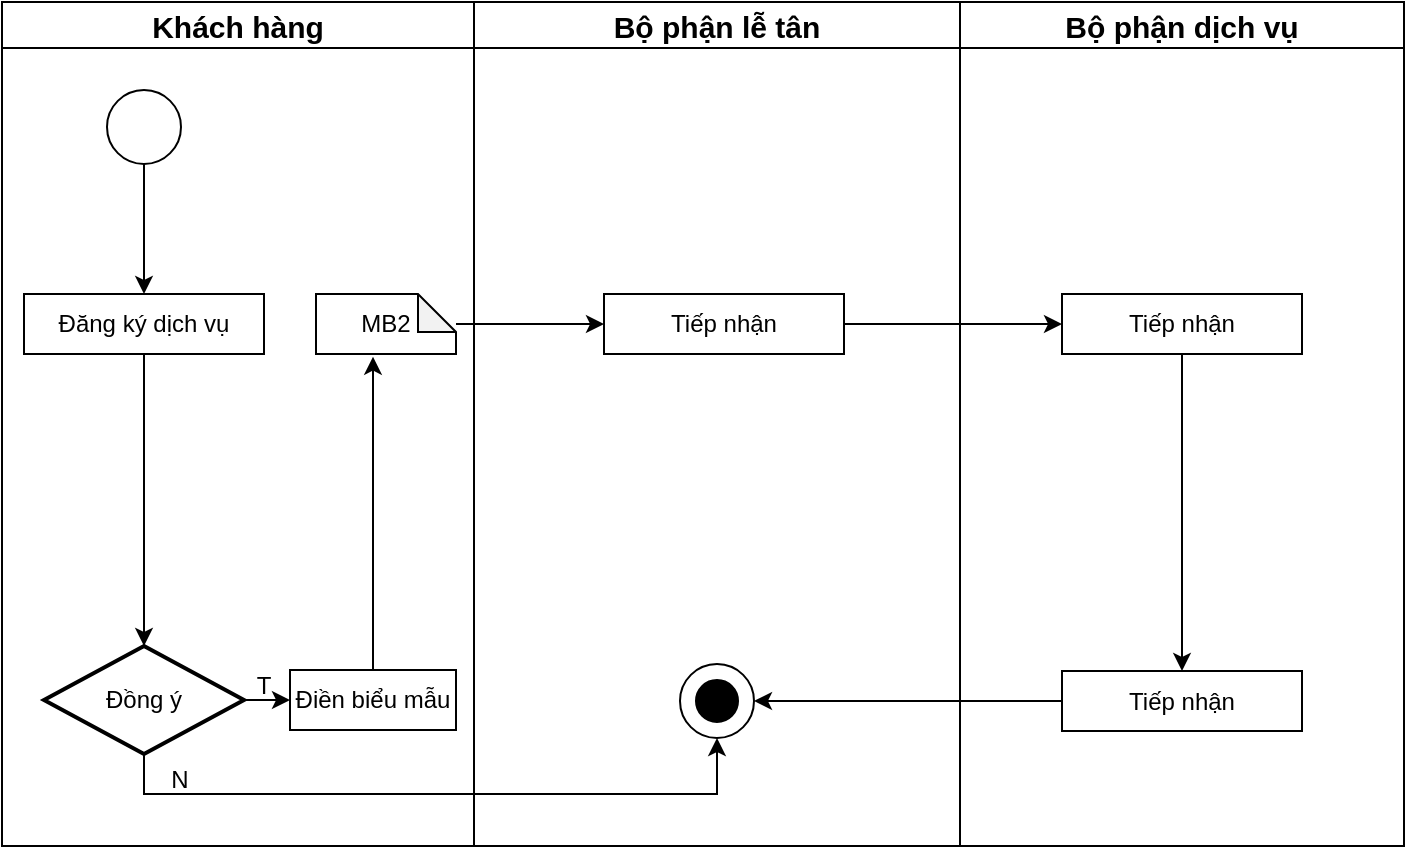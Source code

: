 <mxfile version="24.2.1" type="github">
  <diagram id="C5RBs43oDa-KdzZeNtuy" name="Page-1">
    <mxGraphModel dx="875" dy="503" grid="0" gridSize="10" guides="1" tooltips="1" connect="1" arrows="1" fold="1" page="1" pageScale="1" pageWidth="827" pageHeight="1169" math="0" shadow="0">
      <root>
        <mxCell id="WIyWlLk6GJQsqaUBKTNV-0" />
        <mxCell id="WIyWlLk6GJQsqaUBKTNV-1" parent="WIyWlLk6GJQsqaUBKTNV-0" />
        <mxCell id="_Tyyvw-6a50eKsR9AOgy-0" value="Khách hàng" style="swimlane;whiteSpace=wrap;html=1;fontSize=15;" vertex="1" parent="WIyWlLk6GJQsqaUBKTNV-1">
          <mxGeometry x="62" y="98" width="236" height="422" as="geometry" />
        </mxCell>
        <mxCell id="_Tyyvw-6a50eKsR9AOgy-7" style="edgeStyle=orthogonalEdgeStyle;rounded=0;orthogonalLoop=1;jettySize=auto;html=1;entryX=0.5;entryY=0;entryDx=0;entryDy=0;" edge="1" parent="_Tyyvw-6a50eKsR9AOgy-0" source="_Tyyvw-6a50eKsR9AOgy-3" target="_Tyyvw-6a50eKsR9AOgy-6">
          <mxGeometry relative="1" as="geometry" />
        </mxCell>
        <mxCell id="_Tyyvw-6a50eKsR9AOgy-3" value="" style="ellipse;whiteSpace=wrap;html=1;aspect=fixed;" vertex="1" parent="_Tyyvw-6a50eKsR9AOgy-0">
          <mxGeometry x="52.5" y="44" width="37" height="37" as="geometry" />
        </mxCell>
        <mxCell id="_Tyyvw-6a50eKsR9AOgy-8" style="edgeStyle=orthogonalEdgeStyle;rounded=0;orthogonalLoop=1;jettySize=auto;html=1;entryX=0.5;entryY=0;entryDx=0;entryDy=0;entryPerimeter=0;" edge="1" parent="_Tyyvw-6a50eKsR9AOgy-0" source="_Tyyvw-6a50eKsR9AOgy-6" target="_Tyyvw-6a50eKsR9AOgy-11">
          <mxGeometry relative="1" as="geometry">
            <mxPoint x="71" y="223.0" as="targetPoint" />
          </mxGeometry>
        </mxCell>
        <mxCell id="_Tyyvw-6a50eKsR9AOgy-6" value="Đăng ký dịch vụ" style="rounded=0;whiteSpace=wrap;html=1;" vertex="1" parent="_Tyyvw-6a50eKsR9AOgy-0">
          <mxGeometry x="11" y="146" width="120" height="30" as="geometry" />
        </mxCell>
        <mxCell id="_Tyyvw-6a50eKsR9AOgy-9" value="MB2" style="shape=note;whiteSpace=wrap;html=1;backgroundOutline=1;darkOpacity=0.05;size=19;" vertex="1" parent="_Tyyvw-6a50eKsR9AOgy-0">
          <mxGeometry x="157" y="146" width="70" height="30" as="geometry" />
        </mxCell>
        <mxCell id="_Tyyvw-6a50eKsR9AOgy-14" style="edgeStyle=orthogonalEdgeStyle;rounded=0;orthogonalLoop=1;jettySize=auto;html=1;entryX=0;entryY=0.5;entryDx=0;entryDy=0;" edge="1" parent="_Tyyvw-6a50eKsR9AOgy-0" source="_Tyyvw-6a50eKsR9AOgy-11" target="_Tyyvw-6a50eKsR9AOgy-12">
          <mxGeometry relative="1" as="geometry" />
        </mxCell>
        <mxCell id="_Tyyvw-6a50eKsR9AOgy-11" value="Đồng ý" style="strokeWidth=2;html=1;shape=mxgraph.flowchart.decision;whiteSpace=wrap;" vertex="1" parent="_Tyyvw-6a50eKsR9AOgy-0">
          <mxGeometry x="21" y="322" width="100" height="54" as="geometry" />
        </mxCell>
        <mxCell id="_Tyyvw-6a50eKsR9AOgy-15" style="edgeStyle=orthogonalEdgeStyle;rounded=0;orthogonalLoop=1;jettySize=auto;html=1;" edge="1" parent="_Tyyvw-6a50eKsR9AOgy-0" source="_Tyyvw-6a50eKsR9AOgy-12">
          <mxGeometry relative="1" as="geometry">
            <mxPoint x="185.5" y="177.333" as="targetPoint" />
          </mxGeometry>
        </mxCell>
        <mxCell id="_Tyyvw-6a50eKsR9AOgy-12" value="Điền biểu mẫu" style="rounded=0;whiteSpace=wrap;html=1;" vertex="1" parent="_Tyyvw-6a50eKsR9AOgy-0">
          <mxGeometry x="144" y="334" width="83" height="30" as="geometry" />
        </mxCell>
        <mxCell id="_Tyyvw-6a50eKsR9AOgy-23" value="T" style="text;html=1;align=center;verticalAlign=middle;whiteSpace=wrap;rounded=0;" vertex="1" parent="_Tyyvw-6a50eKsR9AOgy-0">
          <mxGeometry x="115" y="334" width="32" height="16" as="geometry" />
        </mxCell>
        <mxCell id="_Tyyvw-6a50eKsR9AOgy-24" value="N" style="text;html=1;align=center;verticalAlign=middle;whiteSpace=wrap;rounded=0;" vertex="1" parent="_Tyyvw-6a50eKsR9AOgy-0">
          <mxGeometry x="73" y="381" width="32" height="16" as="geometry" />
        </mxCell>
        <mxCell id="_Tyyvw-6a50eKsR9AOgy-1" value="Bộ phận lễ tân" style="swimlane;whiteSpace=wrap;html=1;fontSize=15;" vertex="1" parent="WIyWlLk6GJQsqaUBKTNV-1">
          <mxGeometry x="298" y="98" width="243" height="422" as="geometry" />
        </mxCell>
        <mxCell id="_Tyyvw-6a50eKsR9AOgy-4" value="" style="ellipse;whiteSpace=wrap;html=1;aspect=fixed;" vertex="1" parent="_Tyyvw-6a50eKsR9AOgy-1">
          <mxGeometry x="103" y="331" width="37" height="37" as="geometry" />
        </mxCell>
        <mxCell id="_Tyyvw-6a50eKsR9AOgy-5" value="" style="ellipse;whiteSpace=wrap;html=1;aspect=fixed;labelBackgroundColor=#000000;noLabel=1;fillColor=#000000;strokeColor=#ffffff;" vertex="1" parent="_Tyyvw-6a50eKsR9AOgy-1">
          <mxGeometry x="110" y="338" width="23" height="23" as="geometry" />
        </mxCell>
        <mxCell id="_Tyyvw-6a50eKsR9AOgy-16" value="Tiếp nhận" style="rounded=0;whiteSpace=wrap;html=1;" vertex="1" parent="_Tyyvw-6a50eKsR9AOgy-1">
          <mxGeometry x="65" y="146" width="120" height="30" as="geometry" />
        </mxCell>
        <mxCell id="_Tyyvw-6a50eKsR9AOgy-2" value="Bộ phận dịch vụ" style="swimlane;whiteSpace=wrap;html=1;fontSize=15;" vertex="1" parent="WIyWlLk6GJQsqaUBKTNV-1">
          <mxGeometry x="541" y="98" width="222" height="422" as="geometry" />
        </mxCell>
        <mxCell id="_Tyyvw-6a50eKsR9AOgy-21" style="edgeStyle=orthogonalEdgeStyle;rounded=0;orthogonalLoop=1;jettySize=auto;html=1;entryX=0.5;entryY=0;entryDx=0;entryDy=0;" edge="1" parent="_Tyyvw-6a50eKsR9AOgy-2" source="_Tyyvw-6a50eKsR9AOgy-18" target="_Tyyvw-6a50eKsR9AOgy-20">
          <mxGeometry relative="1" as="geometry">
            <mxPoint x="111" y="296.0" as="targetPoint" />
          </mxGeometry>
        </mxCell>
        <mxCell id="_Tyyvw-6a50eKsR9AOgy-18" value="Tiếp nhận" style="rounded=0;whiteSpace=wrap;html=1;" vertex="1" parent="_Tyyvw-6a50eKsR9AOgy-2">
          <mxGeometry x="51" y="146" width="120" height="30" as="geometry" />
        </mxCell>
        <mxCell id="_Tyyvw-6a50eKsR9AOgy-20" value="Tiếp nhận" style="rounded=0;whiteSpace=wrap;html=1;" vertex="1" parent="_Tyyvw-6a50eKsR9AOgy-2">
          <mxGeometry x="51" y="334.5" width="120" height="30" as="geometry" />
        </mxCell>
        <mxCell id="_Tyyvw-6a50eKsR9AOgy-17" style="edgeStyle=orthogonalEdgeStyle;rounded=0;orthogonalLoop=1;jettySize=auto;html=1;entryX=0;entryY=0.5;entryDx=0;entryDy=0;" edge="1" parent="WIyWlLk6GJQsqaUBKTNV-1" source="_Tyyvw-6a50eKsR9AOgy-9" target="_Tyyvw-6a50eKsR9AOgy-16">
          <mxGeometry relative="1" as="geometry" />
        </mxCell>
        <mxCell id="_Tyyvw-6a50eKsR9AOgy-19" style="edgeStyle=orthogonalEdgeStyle;rounded=0;orthogonalLoop=1;jettySize=auto;html=1;entryX=0;entryY=0.5;entryDx=0;entryDy=0;" edge="1" parent="WIyWlLk6GJQsqaUBKTNV-1" source="_Tyyvw-6a50eKsR9AOgy-16" target="_Tyyvw-6a50eKsR9AOgy-18">
          <mxGeometry relative="1" as="geometry" />
        </mxCell>
        <mxCell id="_Tyyvw-6a50eKsR9AOgy-22" style="edgeStyle=orthogonalEdgeStyle;rounded=0;orthogonalLoop=1;jettySize=auto;html=1;entryX=1;entryY=0.5;entryDx=0;entryDy=0;" edge="1" parent="WIyWlLk6GJQsqaUBKTNV-1" source="_Tyyvw-6a50eKsR9AOgy-20" target="_Tyyvw-6a50eKsR9AOgy-4">
          <mxGeometry relative="1" as="geometry" />
        </mxCell>
        <mxCell id="_Tyyvw-6a50eKsR9AOgy-26" style="edgeStyle=orthogonalEdgeStyle;rounded=0;orthogonalLoop=1;jettySize=auto;html=1;exitX=0.5;exitY=1;exitDx=0;exitDy=0;exitPerimeter=0;entryX=0.5;entryY=1;entryDx=0;entryDy=0;" edge="1" parent="WIyWlLk6GJQsqaUBKTNV-1" source="_Tyyvw-6a50eKsR9AOgy-11" target="_Tyyvw-6a50eKsR9AOgy-4">
          <mxGeometry relative="1" as="geometry" />
        </mxCell>
      </root>
    </mxGraphModel>
  </diagram>
</mxfile>
